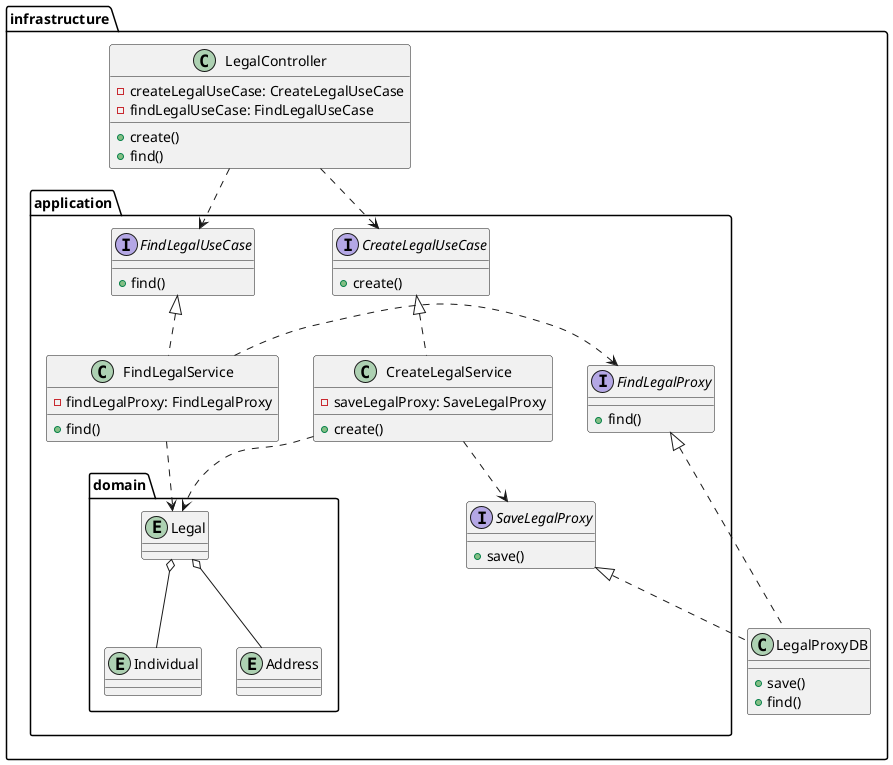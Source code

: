 @startuml Hexagonal Architecture
package infrastructure {
    class LegalController {
        -createLegalUseCase: CreateLegalUseCase
        -findLegalUseCase: FindLegalUseCase
        +create()
        +find()
    }

    class LegalProxyDB {
        +save()
        +find()
    }

    package application {
        interface CreateLegalUseCase {
            +create()
        }

        interface FindLegalUseCase {
            +find()
        }

        interface SaveLegalProxy {
            +save()
        }

        interface FindLegalProxy {
            +find()
        }

        class CreateLegalService {
            -saveLegalProxy: SaveLegalProxy
            +create()
        }

        class FindLegalService {
            -findLegalProxy: FindLegalProxy
            +find()
        }

        package domain {
            entity Legal { }
            entity Address { }
            entity Individual {}
        }
    }

    LegalController .down.> CreateLegalUseCase
    LegalController .down.> FindLegalUseCase
    CreateLegalService .up.|> CreateLegalUseCase
    FindLegalService .up.|> FindLegalUseCase
    CreateLegalService .down.> Legal
    FindLegalService .down.> Legal
    LegalProxyDB .up.|> SaveLegalProxy
    LegalProxyDB .up.|> FindLegalProxy
    CreateLegalService .down.> SaveLegalProxy
    FindLegalService .left.> FindLegalProxy
    Legal o-down- Address
    Legal o-down- Individual

}
@enduml


